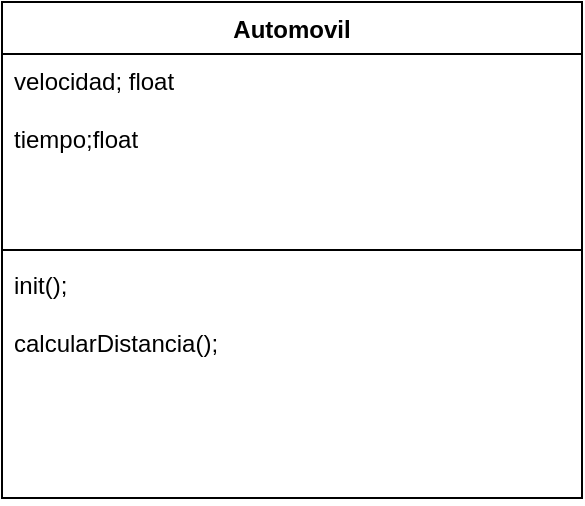<mxfile version="24.7.11">
  <diagram name="Página-1" id="XNBSP524ZiBsnZnqbUZS">
    <mxGraphModel dx="833" dy="451" grid="1" gridSize="10" guides="1" tooltips="1" connect="1" arrows="1" fold="1" page="1" pageScale="1" pageWidth="827" pageHeight="1169" math="0" shadow="0">
      <root>
        <mxCell id="0" />
        <mxCell id="1" parent="0" />
        <mxCell id="_QhJD9HlkyAOS4n0urte-1" value="Automovil" style="swimlane;fontStyle=1;align=center;verticalAlign=top;childLayout=stackLayout;horizontal=1;startSize=26;horizontalStack=0;resizeParent=1;resizeParentMax=0;resizeLast=0;collapsible=1;marginBottom=0;whiteSpace=wrap;html=1;" vertex="1" parent="1">
          <mxGeometry x="200" y="70" width="290" height="248" as="geometry" />
        </mxCell>
        <mxCell id="_QhJD9HlkyAOS4n0urte-2" value="velocidad; float&lt;div&gt;&lt;br&gt;&lt;/div&gt;&lt;div&gt;tiempo;float&lt;/div&gt;" style="text;strokeColor=none;fillColor=none;align=left;verticalAlign=top;spacingLeft=4;spacingRight=4;overflow=hidden;rotatable=0;points=[[0,0.5],[1,0.5]];portConstraint=eastwest;whiteSpace=wrap;html=1;" vertex="1" parent="_QhJD9HlkyAOS4n0urte-1">
          <mxGeometry y="26" width="290" height="94" as="geometry" />
        </mxCell>
        <mxCell id="_QhJD9HlkyAOS4n0urte-3" value="" style="line;strokeWidth=1;fillColor=none;align=left;verticalAlign=middle;spacingTop=-1;spacingLeft=3;spacingRight=3;rotatable=0;labelPosition=right;points=[];portConstraint=eastwest;strokeColor=inherit;" vertex="1" parent="_QhJD9HlkyAOS4n0urte-1">
          <mxGeometry y="120" width="290" height="8" as="geometry" />
        </mxCell>
        <mxCell id="_QhJD9HlkyAOS4n0urte-4" value="&lt;div&gt;init();&lt;/div&gt;&lt;div&gt;&lt;br&gt;&lt;/div&gt;&lt;div&gt;calcularDistancia();&lt;/div&gt;" style="text;strokeColor=none;fillColor=none;align=left;verticalAlign=top;spacingLeft=4;spacingRight=4;overflow=hidden;rotatable=0;points=[[0,0.5],[1,0.5]];portConstraint=eastwest;whiteSpace=wrap;html=1;" vertex="1" parent="_QhJD9HlkyAOS4n0urte-1">
          <mxGeometry y="128" width="290" height="120" as="geometry" />
        </mxCell>
      </root>
    </mxGraphModel>
  </diagram>
</mxfile>
